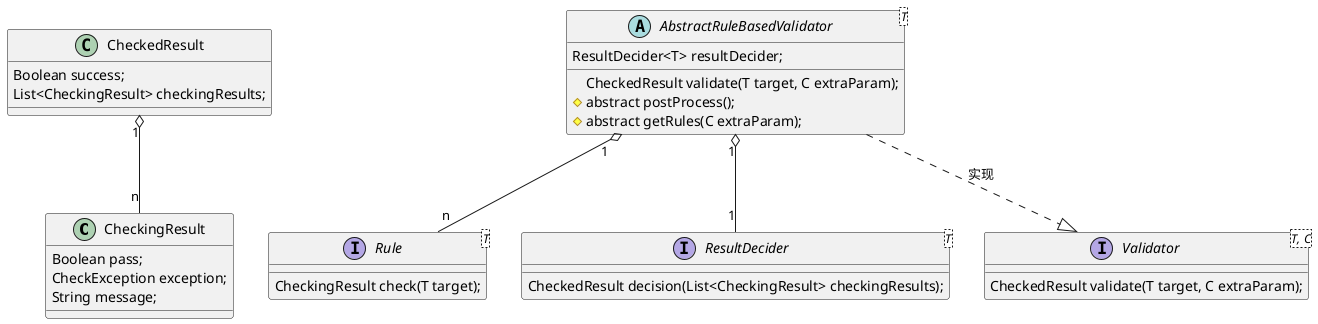 @startuml
'https://plantuml.com/class-diagram

' 验证过程中结果
class CheckingResult {
    Boolean pass;
    CheckException exception;
    String message;
}

' 验证结果
class CheckedResult {
    Boolean success;
    List<CheckingResult> checkingResults;
}

interface Rule<T>{
    CheckingResult check(T target);
}


'校验结果决策器
interface ResultDecider<T>{

    CheckedResult decision(List<CheckingResult> checkingResults);

}

' 验证器
interface Validator<T, C> {
    CheckedResult validate(T target, C extraParam);
}

' 标准验证器
abstract class AbstractRuleBasedValidator<T> {
    ResultDecider<T> resultDecider;
    CheckedResult validate(T target, C extraParam);
    #abstract postProcess();
    #abstract getRules(C extraParam);
}


CheckedResult"1" o-- "n"CheckingResult
AbstractRuleBasedValidator"1" o-- "1"ResultDecider
AbstractRuleBasedValidator"1" o-- "n"Rule

AbstractRuleBasedValidator ..|> Validator: 实现


@enduml


